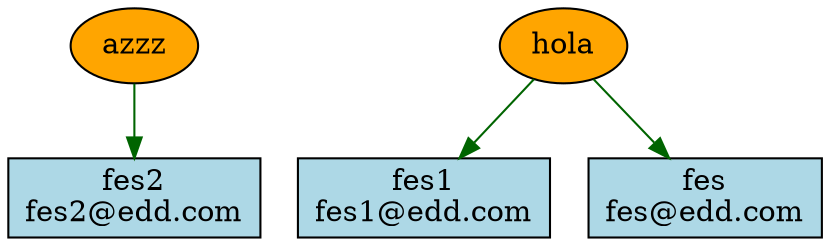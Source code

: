digraph Comunidades {
  rankdir=TB;
  node [shape=box, style=filled, fillcolor=lightblue];
  edge [color=darkgreen];

  "azzz" [shape=ellipse, fillcolor=orange];
  "fes2@edd.com" [label="fes2\nfes2@edd.com"];
  "azzz" -> "fes2@edd.com";

  "hola" [shape=ellipse, fillcolor=orange];
  "fes1@edd.com" [label="fes1\nfes1@edd.com"];
  "hola" -> "fes1@edd.com";
  "fes@edd.com" [label="fes\nfes@edd.com"];
  "hola" -> "fes@edd.com";

}
